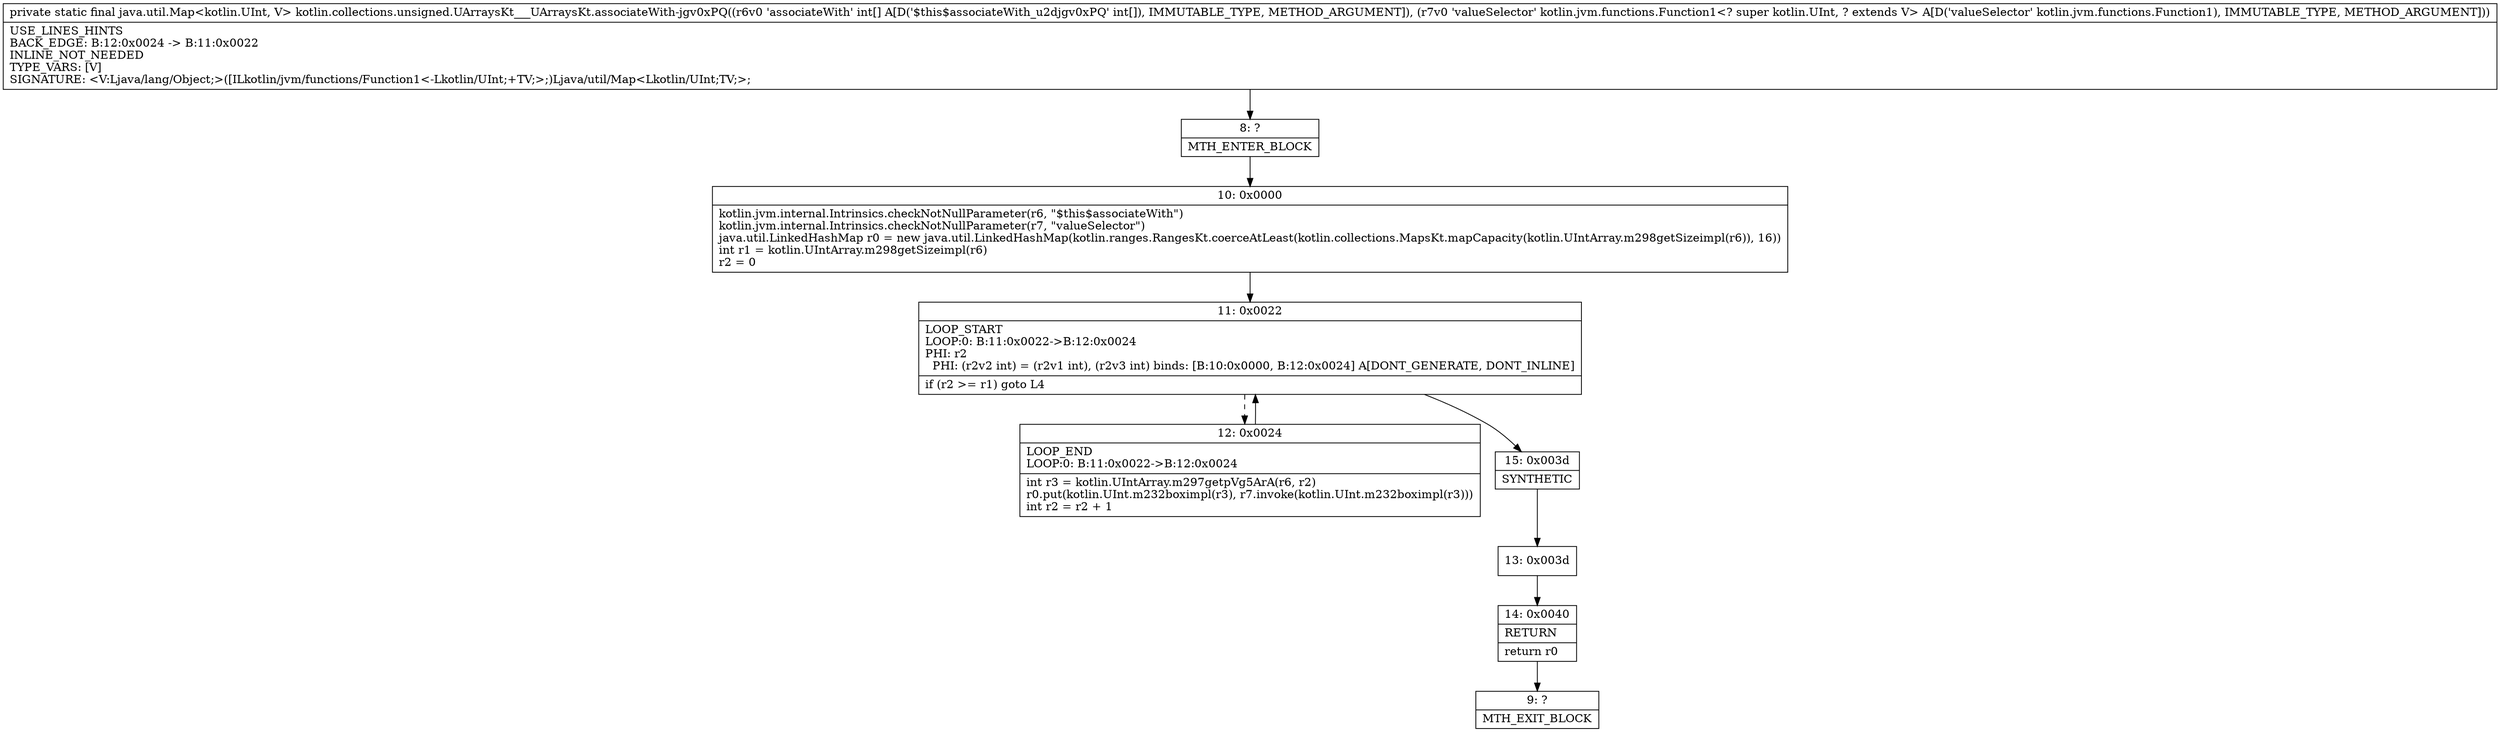 digraph "CFG forkotlin.collections.unsigned.UArraysKt___UArraysKt.associateWith\-jgv0xPQ([ILkotlin\/jvm\/functions\/Function1;)Ljava\/util\/Map;" {
Node_8 [shape=record,label="{8\:\ ?|MTH_ENTER_BLOCK\l}"];
Node_10 [shape=record,label="{10\:\ 0x0000|kotlin.jvm.internal.Intrinsics.checkNotNullParameter(r6, \"$this$associateWith\")\lkotlin.jvm.internal.Intrinsics.checkNotNullParameter(r7, \"valueSelector\")\ljava.util.LinkedHashMap r0 = new java.util.LinkedHashMap(kotlin.ranges.RangesKt.coerceAtLeast(kotlin.collections.MapsKt.mapCapacity(kotlin.UIntArray.m298getSizeimpl(r6)), 16))\lint r1 = kotlin.UIntArray.m298getSizeimpl(r6)\lr2 = 0\l}"];
Node_11 [shape=record,label="{11\:\ 0x0022|LOOP_START\lLOOP:0: B:11:0x0022\-\>B:12:0x0024\lPHI: r2 \l  PHI: (r2v2 int) = (r2v1 int), (r2v3 int) binds: [B:10:0x0000, B:12:0x0024] A[DONT_GENERATE, DONT_INLINE]\l|if (r2 \>= r1) goto L4\l}"];
Node_12 [shape=record,label="{12\:\ 0x0024|LOOP_END\lLOOP:0: B:11:0x0022\-\>B:12:0x0024\l|int r3 = kotlin.UIntArray.m297getpVg5ArA(r6, r2)\lr0.put(kotlin.UInt.m232boximpl(r3), r7.invoke(kotlin.UInt.m232boximpl(r3)))\lint r2 = r2 + 1\l}"];
Node_15 [shape=record,label="{15\:\ 0x003d|SYNTHETIC\l}"];
Node_13 [shape=record,label="{13\:\ 0x003d}"];
Node_14 [shape=record,label="{14\:\ 0x0040|RETURN\l|return r0\l}"];
Node_9 [shape=record,label="{9\:\ ?|MTH_EXIT_BLOCK\l}"];
MethodNode[shape=record,label="{private static final java.util.Map\<kotlin.UInt, V\> kotlin.collections.unsigned.UArraysKt___UArraysKt.associateWith\-jgv0xPQ((r6v0 'associateWith' int[] A[D('$this$associateWith_u2djgv0xPQ' int[]), IMMUTABLE_TYPE, METHOD_ARGUMENT]), (r7v0 'valueSelector' kotlin.jvm.functions.Function1\<? super kotlin.UInt, ? extends V\> A[D('valueSelector' kotlin.jvm.functions.Function1), IMMUTABLE_TYPE, METHOD_ARGUMENT]))  | USE_LINES_HINTS\lBACK_EDGE: B:12:0x0024 \-\> B:11:0x0022\lINLINE_NOT_NEEDED\lTYPE_VARS: [V]\lSIGNATURE: \<V:Ljava\/lang\/Object;\>([ILkotlin\/jvm\/functions\/Function1\<\-Lkotlin\/UInt;+TV;\>;)Ljava\/util\/Map\<Lkotlin\/UInt;TV;\>;\l}"];
MethodNode -> Node_8;Node_8 -> Node_10;
Node_10 -> Node_11;
Node_11 -> Node_12[style=dashed];
Node_11 -> Node_15;
Node_12 -> Node_11;
Node_15 -> Node_13;
Node_13 -> Node_14;
Node_14 -> Node_9;
}

